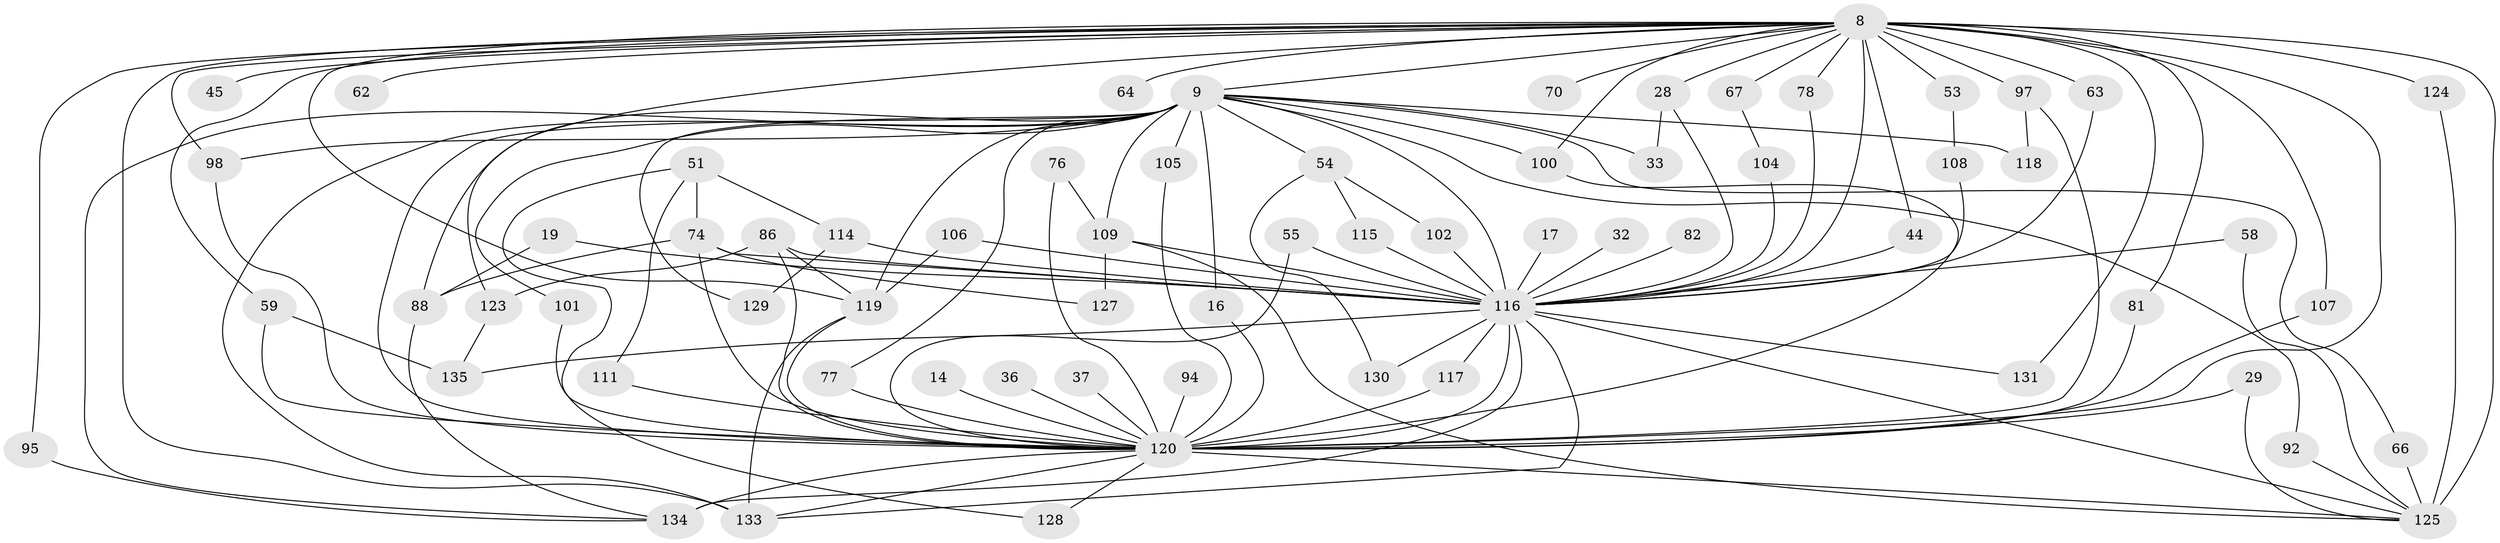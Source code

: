 // original degree distribution, {27: 0.007407407407407408, 33: 0.007407407407407408, 18: 0.014814814814814815, 22: 0.014814814814814815, 17: 0.014814814814814815, 32: 0.007407407407407408, 34: 0.007407407407407408, 3: 0.2518518518518518, 5: 0.05925925925925926, 2: 0.48148148148148145, 8: 0.007407407407407408, 4: 0.11851851851851852, 6: 0.007407407407407408}
// Generated by graph-tools (version 1.1) at 2025/45/03/09/25 04:45:09]
// undirected, 67 vertices, 129 edges
graph export_dot {
graph [start="1"]
  node [color=gray90,style=filled];
  8 [super="+2"];
  9 [super="+4"];
  14;
  16;
  17;
  19;
  28 [super="+25"];
  29;
  32;
  33;
  36;
  37;
  44;
  45;
  51;
  53 [super="+39"];
  54;
  55;
  58;
  59 [super="+56"];
  62;
  63;
  64;
  66;
  67 [super="+42"];
  70;
  74 [super="+48"];
  76;
  77;
  78;
  81;
  82;
  86 [super="+21+43"];
  88 [super="+46+13"];
  92;
  94;
  95;
  97 [super="+49"];
  98 [super="+79"];
  100 [super="+91"];
  101;
  102;
  104;
  105 [super="+83+89"];
  106;
  107;
  108;
  109 [super="+73+52+60"];
  111;
  114 [super="+31"];
  115;
  116 [super="+71+50+22+10"];
  117;
  118;
  119 [super="+85+112"];
  120 [super="+99+6"];
  123 [super="+103"];
  124 [super="+90+110"];
  125 [super="+96+80+24"];
  127;
  128;
  129;
  130 [super="+35"];
  131;
  133 [super="+132+113"];
  134 [super="+68+30+84+121"];
  135 [super="+122+126+87"];
  8 -- 9 [weight=4];
  8 -- 45 [weight=2];
  8 -- 59 [weight=2];
  8 -- 62 [weight=2];
  8 -- 64 [weight=2];
  8 -- 67 [weight=3];
  8 -- 70 [weight=2];
  8 -- 78;
  8 -- 81;
  8 -- 95;
  8 -- 97 [weight=2];
  8 -- 107;
  8 -- 124 [weight=3];
  8 -- 125 [weight=6];
  8 -- 131;
  8 -- 28 [weight=2];
  8 -- 44;
  8 -- 53 [weight=2];
  8 -- 123;
  8 -- 63;
  8 -- 116 [weight=11];
  8 -- 98;
  8 -- 100;
  8 -- 120 [weight=5];
  8 -- 133 [weight=3];
  8 -- 119 [weight=3];
  9 -- 33;
  9 -- 54;
  9 -- 66;
  9 -- 77;
  9 -- 118;
  9 -- 129;
  9 -- 16;
  9 -- 88 [weight=4];
  9 -- 92;
  9 -- 100;
  9 -- 101;
  9 -- 109 [weight=2];
  9 -- 116 [weight=9];
  9 -- 134;
  9 -- 98;
  9 -- 105 [weight=3];
  9 -- 119 [weight=2];
  9 -- 120 [weight=4];
  9 -- 133 [weight=2];
  14 -- 120 [weight=2];
  16 -- 120;
  17 -- 116;
  19 -- 88;
  19 -- 116;
  28 -- 33;
  28 -- 116;
  29 -- 125;
  29 -- 120;
  32 -- 116 [weight=2];
  36 -- 120;
  37 -- 120 [weight=2];
  44 -- 116;
  51 -- 111;
  51 -- 128;
  51 -- 114;
  51 -- 74;
  53 -- 108;
  54 -- 102;
  54 -- 115;
  54 -- 130;
  55 -- 116;
  55 -- 120;
  58 -- 116;
  58 -- 125;
  59 -- 120;
  59 -- 135 [weight=2];
  63 -- 116;
  66 -- 125;
  67 -- 104;
  74 -- 127;
  74 -- 88;
  74 -- 116 [weight=2];
  74 -- 120;
  76 -- 109;
  76 -- 120;
  77 -- 120;
  78 -- 116;
  81 -- 120;
  82 -- 116 [weight=2];
  86 -- 116;
  86 -- 123;
  86 -- 120 [weight=3];
  86 -- 119;
  88 -- 134;
  92 -- 125;
  94 -- 120 [weight=2];
  95 -- 134;
  97 -- 118;
  97 -- 120;
  98 -- 120;
  100 -- 120;
  101 -- 120;
  102 -- 116;
  104 -- 116;
  105 -- 120 [weight=3];
  106 -- 116;
  106 -- 119;
  107 -- 120;
  108 -- 116;
  109 -- 127;
  109 -- 116 [weight=4];
  109 -- 125;
  111 -- 120;
  114 -- 129;
  114 -- 116 [weight=3];
  115 -- 116;
  116 -- 134 [weight=2];
  116 -- 130 [weight=3];
  116 -- 131;
  116 -- 117;
  116 -- 120 [weight=10];
  116 -- 125;
  116 -- 135 [weight=3];
  116 -- 133;
  117 -- 120;
  119 -- 133;
  119 -- 120;
  120 -- 128;
  120 -- 134 [weight=4];
  120 -- 125;
  120 -- 133 [weight=2];
  123 -- 135;
  124 -- 125;
}
